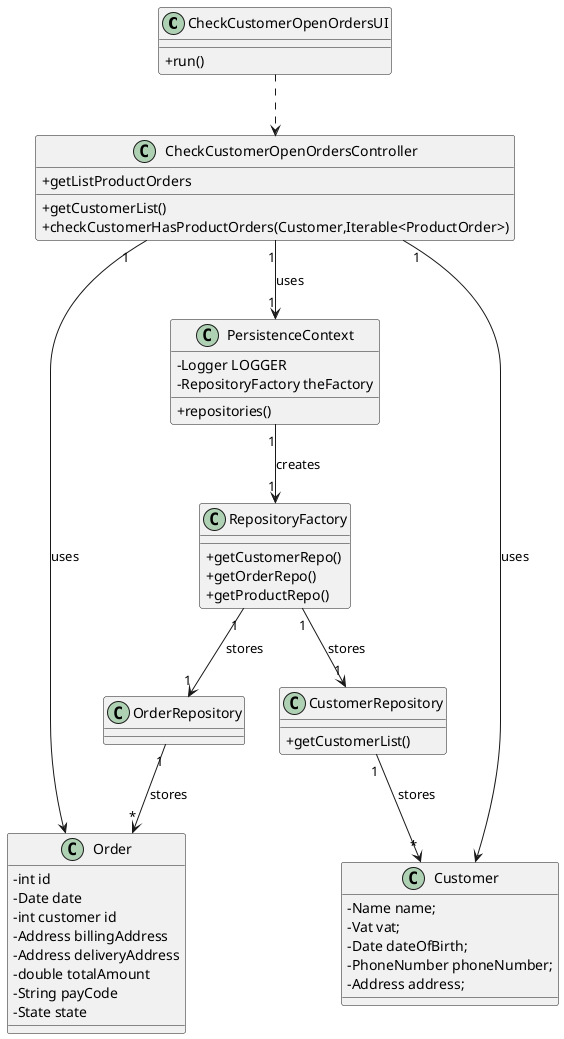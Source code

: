 @startuml
skinparam classAttributeIconSize 0

class "CheckCustomerOpenOrdersUI" as UI {
  +run()
}

class "CheckCustomerOpenOrdersController" as CTRL {
  +getCustomerList()
  +getListProductOrders
  +checkCustomerHasProductOrders(Customer,Iterable<ProductOrder>)
}

class "PersistenceContext" as PCON {
  -Logger LOGGER
  -RepositoryFactory theFactory
  +repositories()
}

class "Order" as ORDER {
  -int id
  -Date date
  -int customer id
  -Address billingAddress
  -Address deliveryAddress
  -double totalAmount
  -String payCode
  -State state
}

class "OrderRepository" as ORDERREPO {

}

class "Customer" as CUST {
  -Name name;
  -Vat vat;
  -Date dateOfBirth;
  -PhoneNumber phoneNumber;
  -Address address;
}

class "CustomerRepository" as CUSTREPO {
  +getCustomerList()
}


class "RepositoryFactory" as REPOFAC {
  +getCustomerRepo()
  +getOrderRepo()
  +getProductRepo()

}




UI ..> CTRL

CTRL "1" --> "1" PCON : uses
CTRL "1" --> CUST : uses
CTRL "1" --> ORDER : uses

PCON "1" --> "1" REPOFAC : creates

REPOFAC "1" --> "1" CUSTREPO : stores
REPOFAC "1" --> "1" ORDERREPO : stores

ORDERREPO "1" --> "*" ORDER : stores
CUSTREPO "1" --> "*" CUST : stores







@enduml
